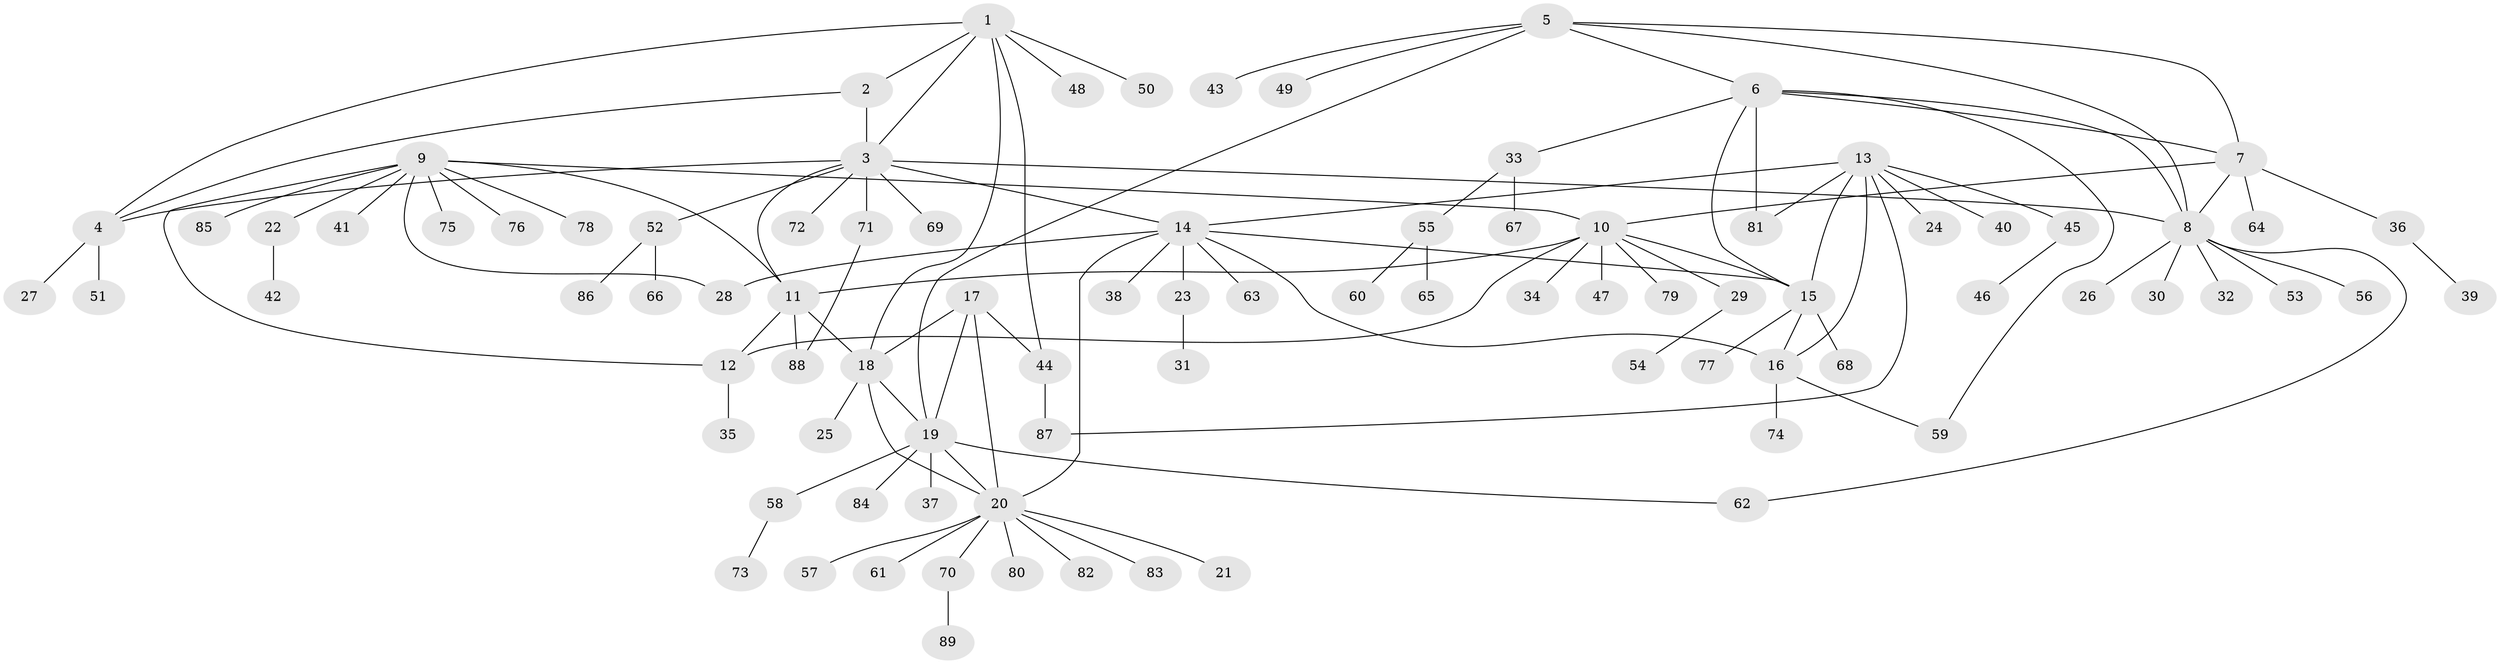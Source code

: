 // Generated by graph-tools (version 1.1) at 2025/50/03/09/25 03:50:27]
// undirected, 89 vertices, 116 edges
graph export_dot {
graph [start="1"]
  node [color=gray90,style=filled];
  1;
  2;
  3;
  4;
  5;
  6;
  7;
  8;
  9;
  10;
  11;
  12;
  13;
  14;
  15;
  16;
  17;
  18;
  19;
  20;
  21;
  22;
  23;
  24;
  25;
  26;
  27;
  28;
  29;
  30;
  31;
  32;
  33;
  34;
  35;
  36;
  37;
  38;
  39;
  40;
  41;
  42;
  43;
  44;
  45;
  46;
  47;
  48;
  49;
  50;
  51;
  52;
  53;
  54;
  55;
  56;
  57;
  58;
  59;
  60;
  61;
  62;
  63;
  64;
  65;
  66;
  67;
  68;
  69;
  70;
  71;
  72;
  73;
  74;
  75;
  76;
  77;
  78;
  79;
  80;
  81;
  82;
  83;
  84;
  85;
  86;
  87;
  88;
  89;
  1 -- 2;
  1 -- 3;
  1 -- 4;
  1 -- 18;
  1 -- 44;
  1 -- 48;
  1 -- 50;
  2 -- 3;
  2 -- 4;
  3 -- 4;
  3 -- 8;
  3 -- 11;
  3 -- 14;
  3 -- 52;
  3 -- 69;
  3 -- 71;
  3 -- 72;
  4 -- 27;
  4 -- 51;
  5 -- 6;
  5 -- 7;
  5 -- 8;
  5 -- 19;
  5 -- 43;
  5 -- 49;
  6 -- 7;
  6 -- 8;
  6 -- 15;
  6 -- 33;
  6 -- 59;
  6 -- 81;
  7 -- 8;
  7 -- 10;
  7 -- 36;
  7 -- 64;
  8 -- 26;
  8 -- 30;
  8 -- 32;
  8 -- 53;
  8 -- 56;
  8 -- 62;
  9 -- 10;
  9 -- 11;
  9 -- 12;
  9 -- 22;
  9 -- 28;
  9 -- 41;
  9 -- 75;
  9 -- 76;
  9 -- 78;
  9 -- 85;
  10 -- 11;
  10 -- 12;
  10 -- 15;
  10 -- 29;
  10 -- 34;
  10 -- 47;
  10 -- 79;
  11 -- 12;
  11 -- 18;
  11 -- 88;
  12 -- 35;
  13 -- 14;
  13 -- 15;
  13 -- 16;
  13 -- 24;
  13 -- 40;
  13 -- 45;
  13 -- 81;
  13 -- 87;
  14 -- 15;
  14 -- 16;
  14 -- 20;
  14 -- 23;
  14 -- 28;
  14 -- 38;
  14 -- 63;
  15 -- 16;
  15 -- 68;
  15 -- 77;
  16 -- 59;
  16 -- 74;
  17 -- 18;
  17 -- 19;
  17 -- 20;
  17 -- 44;
  18 -- 19;
  18 -- 20;
  18 -- 25;
  19 -- 20;
  19 -- 37;
  19 -- 58;
  19 -- 62;
  19 -- 84;
  20 -- 21;
  20 -- 57;
  20 -- 61;
  20 -- 70;
  20 -- 80;
  20 -- 82;
  20 -- 83;
  22 -- 42;
  23 -- 31;
  29 -- 54;
  33 -- 55;
  33 -- 67;
  36 -- 39;
  44 -- 87;
  45 -- 46;
  52 -- 66;
  52 -- 86;
  55 -- 60;
  55 -- 65;
  58 -- 73;
  70 -- 89;
  71 -- 88;
}
